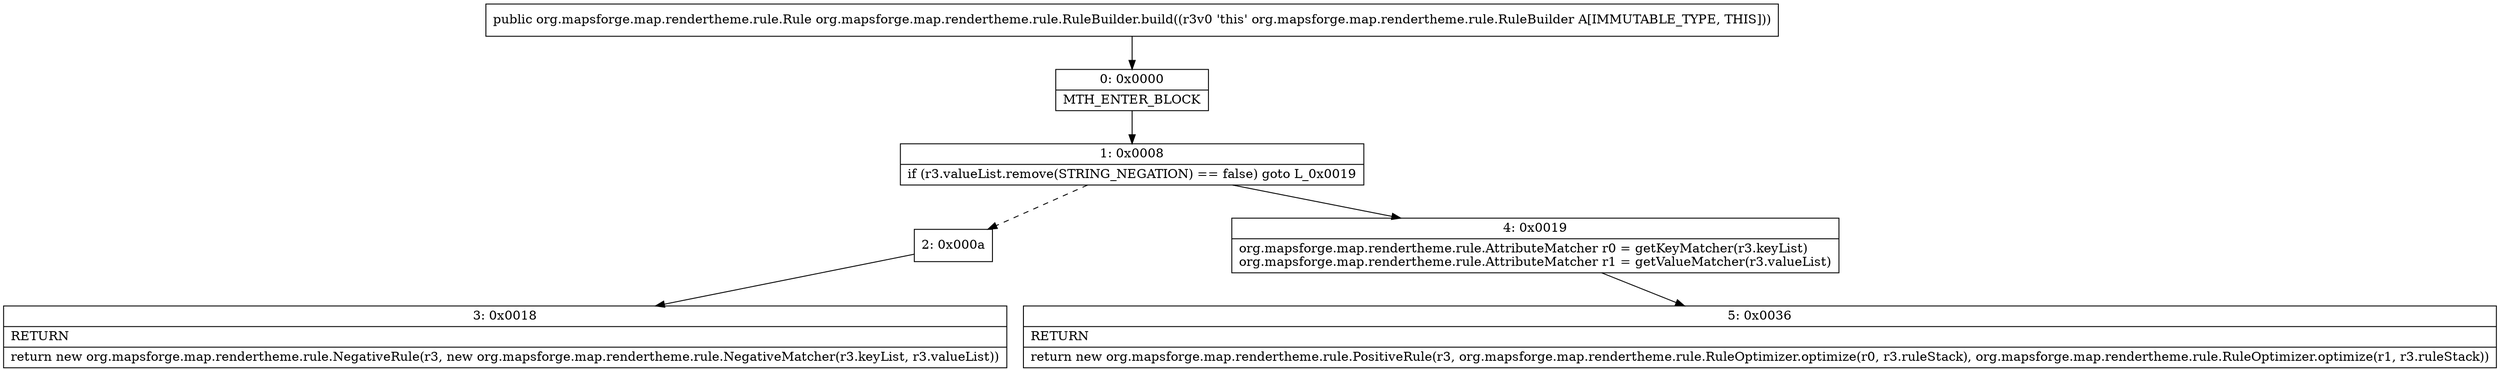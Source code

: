 digraph "CFG fororg.mapsforge.map.rendertheme.rule.RuleBuilder.build()Lorg\/mapsforge\/map\/rendertheme\/rule\/Rule;" {
Node_0 [shape=record,label="{0\:\ 0x0000|MTH_ENTER_BLOCK\l}"];
Node_1 [shape=record,label="{1\:\ 0x0008|if (r3.valueList.remove(STRING_NEGATION) == false) goto L_0x0019\l}"];
Node_2 [shape=record,label="{2\:\ 0x000a}"];
Node_3 [shape=record,label="{3\:\ 0x0018|RETURN\l|return new org.mapsforge.map.rendertheme.rule.NegativeRule(r3, new org.mapsforge.map.rendertheme.rule.NegativeMatcher(r3.keyList, r3.valueList))\l}"];
Node_4 [shape=record,label="{4\:\ 0x0019|org.mapsforge.map.rendertheme.rule.AttributeMatcher r0 = getKeyMatcher(r3.keyList)\lorg.mapsforge.map.rendertheme.rule.AttributeMatcher r1 = getValueMatcher(r3.valueList)\l}"];
Node_5 [shape=record,label="{5\:\ 0x0036|RETURN\l|return new org.mapsforge.map.rendertheme.rule.PositiveRule(r3, org.mapsforge.map.rendertheme.rule.RuleOptimizer.optimize(r0, r3.ruleStack), org.mapsforge.map.rendertheme.rule.RuleOptimizer.optimize(r1, r3.ruleStack))\l}"];
MethodNode[shape=record,label="{public org.mapsforge.map.rendertheme.rule.Rule org.mapsforge.map.rendertheme.rule.RuleBuilder.build((r3v0 'this' org.mapsforge.map.rendertheme.rule.RuleBuilder A[IMMUTABLE_TYPE, THIS])) }"];
MethodNode -> Node_0;
Node_0 -> Node_1;
Node_1 -> Node_2[style=dashed];
Node_1 -> Node_4;
Node_2 -> Node_3;
Node_4 -> Node_5;
}


